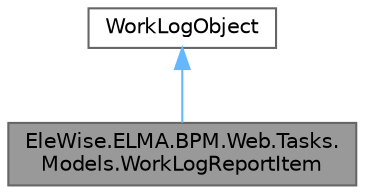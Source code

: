digraph "EleWise.ELMA.BPM.Web.Tasks.Models.WorkLogReportItem"
{
 // LATEX_PDF_SIZE
  bgcolor="transparent";
  edge [fontname=Helvetica,fontsize=10,labelfontname=Helvetica,labelfontsize=10];
  node [fontname=Helvetica,fontsize=10,shape=box,height=0.2,width=0.4];
  Node1 [id="Node000001",label="EleWise.ELMA.BPM.Web.Tasks.\lModels.WorkLogReportItem",height=0.2,width=0.4,color="gray40", fillcolor="grey60", style="filled", fontcolor="black",tooltip="Элемент списка в отчёте о трудозатратах."];
  Node2 -> Node1 [id="edge1_Node000001_Node000002",dir="back",color="steelblue1",style="solid",tooltip=" "];
  Node2 [id="Node000002",label="WorkLogObject",height=0.2,width=0.4,color="gray40", fillcolor="white", style="filled",tooltip=" "];
}
